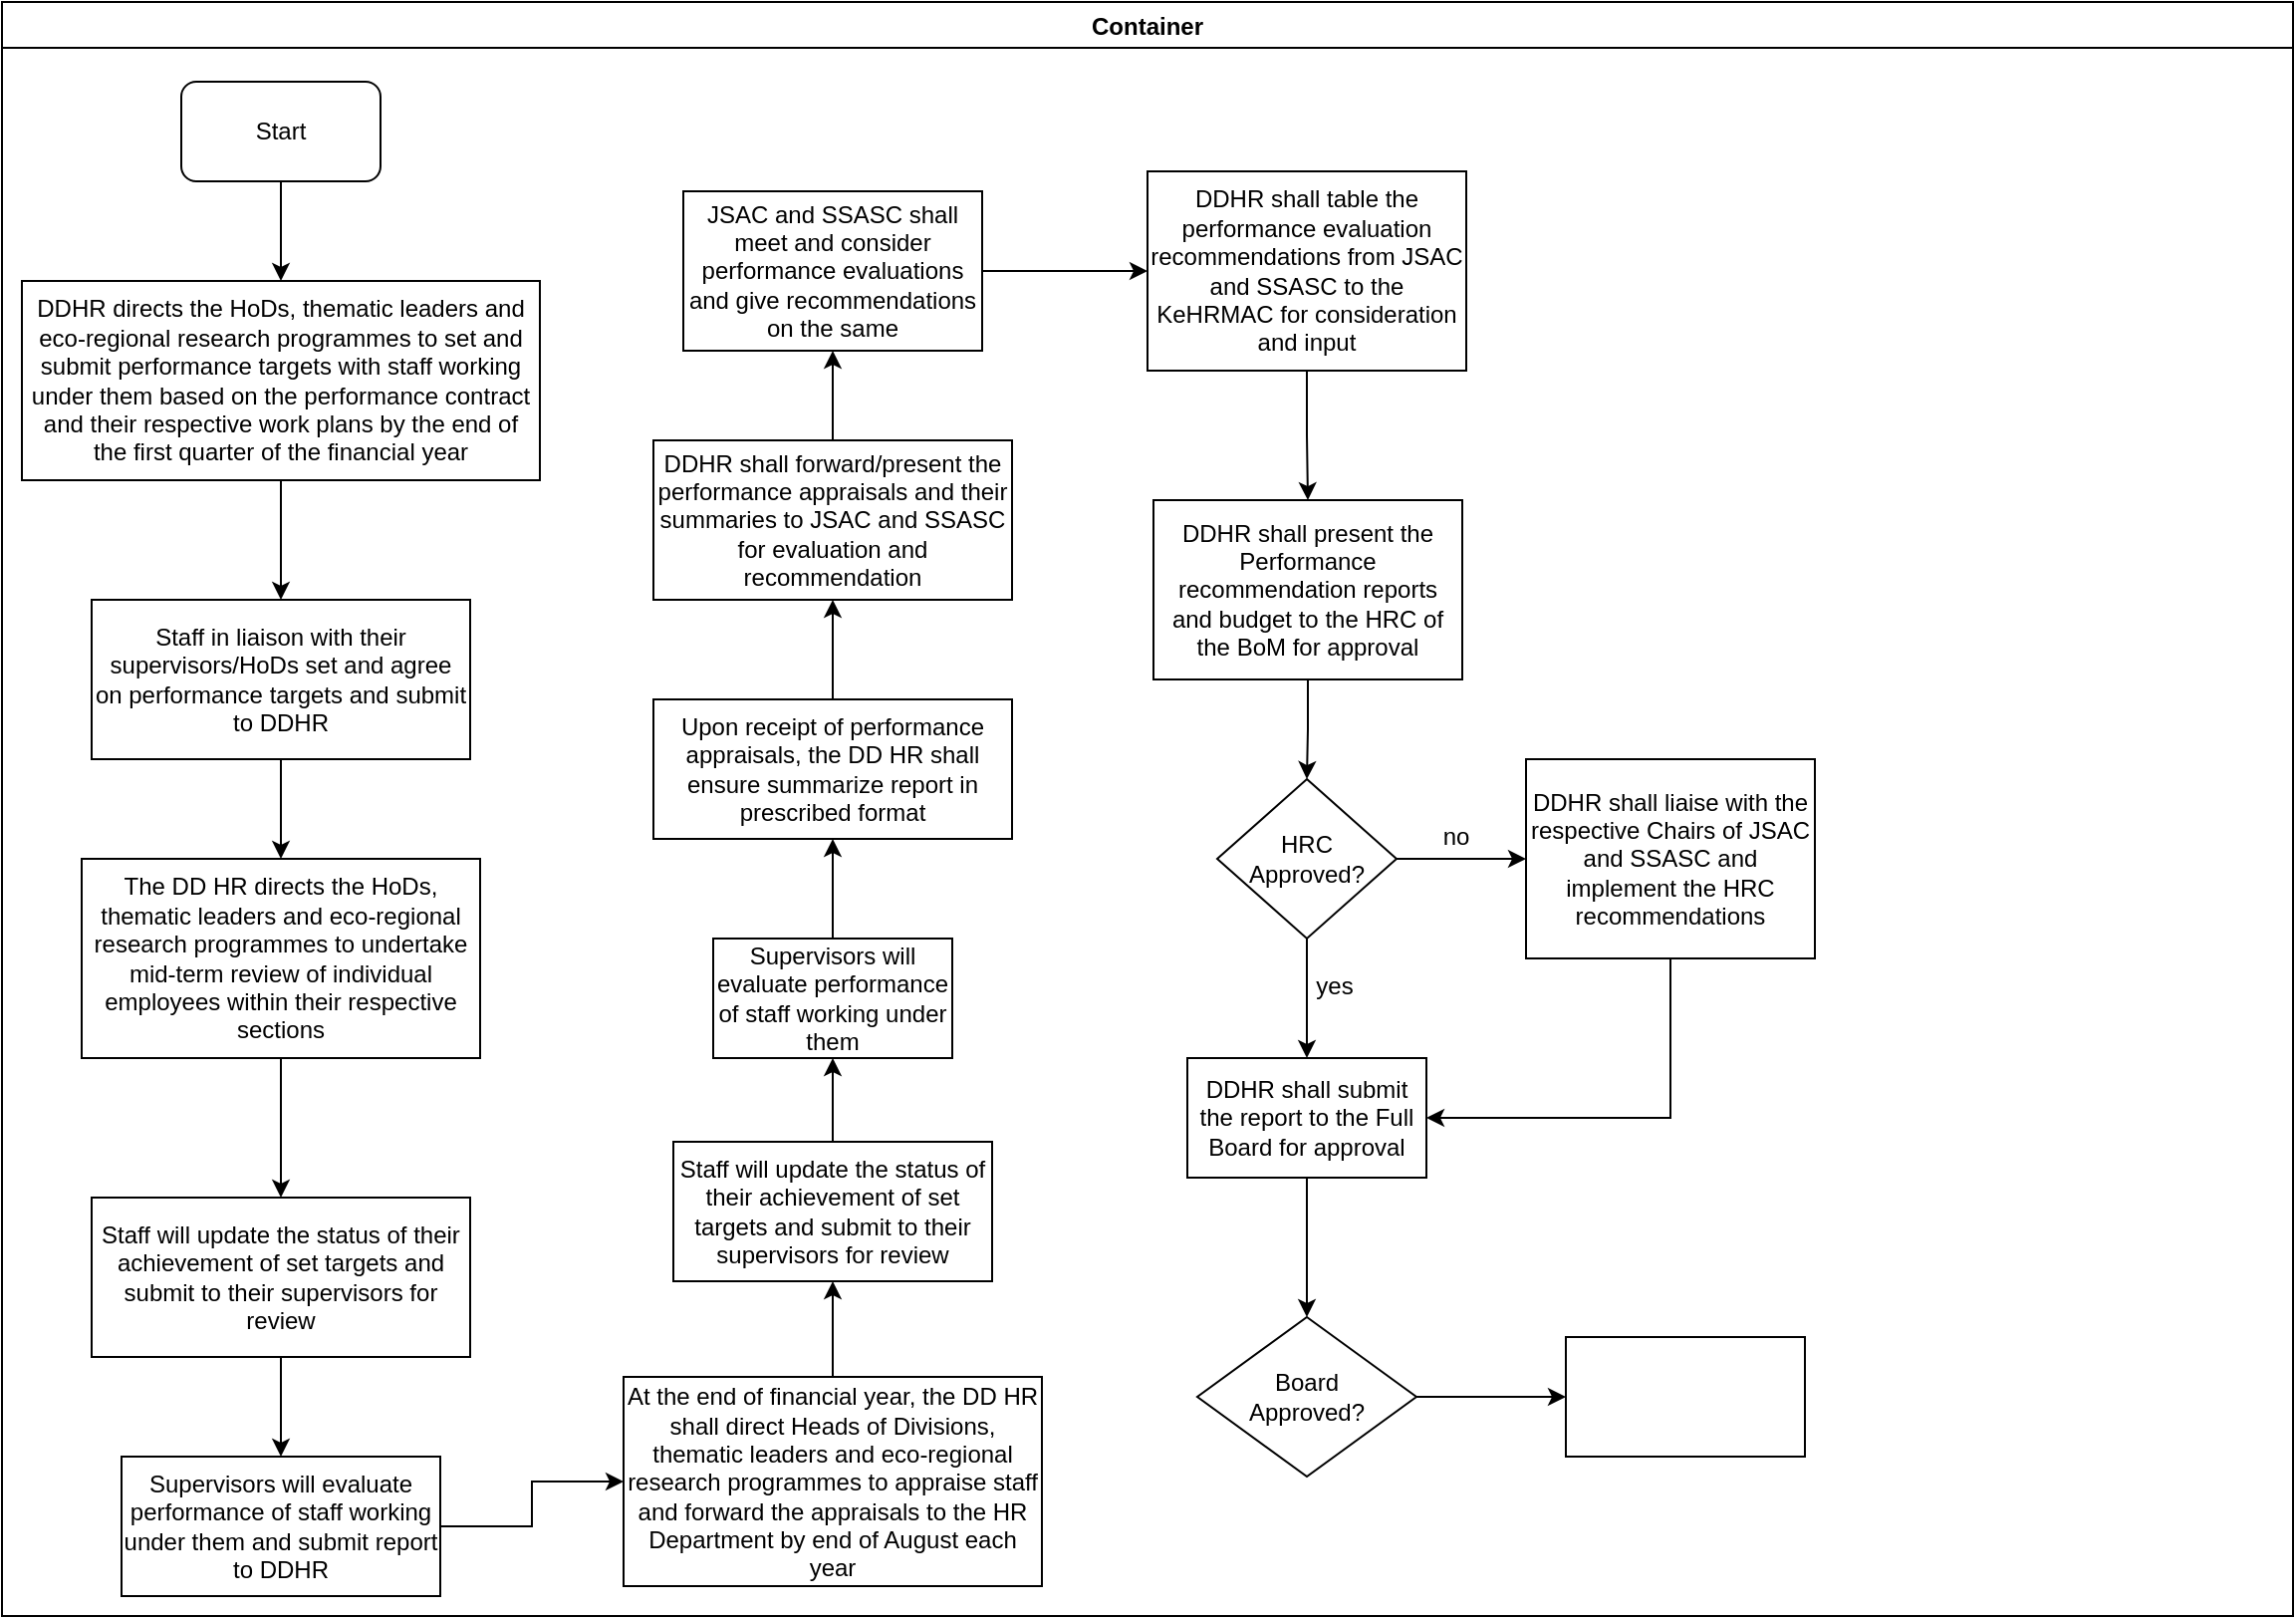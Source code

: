 <mxfile version="14.2.4" type="github">
  <diagram id="Uljw9E6sIYdNkP1f9c3i" name="Page-1">
    <mxGraphModel dx="1038" dy="547" grid="1" gridSize="10" guides="1" tooltips="1" connect="1" arrows="1" fold="1" page="1" pageScale="1" pageWidth="1169" pageHeight="827" math="0" shadow="0">
      <root>
        <mxCell id="0" />
        <mxCell id="1" parent="0" />
        <mxCell id="niNoGx1GZcgiBpnU9i2a-1" value="Container" style="swimlane;" vertex="1" parent="1">
          <mxGeometry x="10" y="10" width="1150" height="810" as="geometry" />
        </mxCell>
        <mxCell id="niNoGx1GZcgiBpnU9i2a-2" value="Start" style="rounded=1;whiteSpace=wrap;html=1;" vertex="1" parent="niNoGx1GZcgiBpnU9i2a-1">
          <mxGeometry x="90" y="40" width="100" height="50" as="geometry" />
        </mxCell>
        <mxCell id="niNoGx1GZcgiBpnU9i2a-3" value="DDHR directs the HoDs, thematic leaders and eco-regional research programmes to set and submit performance targets with staff working under them based on the performance contract and their respective work plans by the end of the first quarter of the financial year" style="rounded=0;whiteSpace=wrap;html=1;" vertex="1" parent="niNoGx1GZcgiBpnU9i2a-1">
          <mxGeometry x="10" y="140" width="260" height="100" as="geometry" />
        </mxCell>
        <mxCell id="niNoGx1GZcgiBpnU9i2a-4" value="" style="edgeStyle=orthogonalEdgeStyle;rounded=0;orthogonalLoop=1;jettySize=auto;html=1;entryX=0.5;entryY=0;entryDx=0;entryDy=0;" edge="1" parent="niNoGx1GZcgiBpnU9i2a-1" source="niNoGx1GZcgiBpnU9i2a-2" target="niNoGx1GZcgiBpnU9i2a-3">
          <mxGeometry relative="1" as="geometry">
            <mxPoint x="140" y="165" as="targetPoint" />
          </mxGeometry>
        </mxCell>
        <mxCell id="niNoGx1GZcgiBpnU9i2a-28" value="Staff in liaison with their supervisors/HoDs set and agree on performance targets and submit to DDHR" style="rounded=0;whiteSpace=wrap;html=1;" vertex="1" parent="niNoGx1GZcgiBpnU9i2a-1">
          <mxGeometry x="45" y="300" width="190" height="80" as="geometry" />
        </mxCell>
        <mxCell id="niNoGx1GZcgiBpnU9i2a-6" value="" style="edgeStyle=orthogonalEdgeStyle;rounded=0;orthogonalLoop=1;jettySize=auto;html=1;" edge="1" parent="niNoGx1GZcgiBpnU9i2a-1" source="niNoGx1GZcgiBpnU9i2a-3" target="niNoGx1GZcgiBpnU9i2a-28">
          <mxGeometry relative="1" as="geometry">
            <mxPoint x="140" y="333.5" as="targetPoint" />
          </mxGeometry>
        </mxCell>
        <mxCell id="niNoGx1GZcgiBpnU9i2a-29" value="Staff will update the status of their achievement of set targets and submit to their supervisors for review" style="rounded=0;whiteSpace=wrap;html=1;" vertex="1" parent="niNoGx1GZcgiBpnU9i2a-1">
          <mxGeometry x="45" y="600" width="190" height="80" as="geometry" />
        </mxCell>
        <mxCell id="niNoGx1GZcgiBpnU9i2a-31" value="The DD HR directs the HoDs, thematic leaders and eco-regional research programmes to undertake mid-term review of individual employees within their respective sections" style="rounded=0;whiteSpace=wrap;html=1;" vertex="1" parent="niNoGx1GZcgiBpnU9i2a-1">
          <mxGeometry x="40" y="430" width="200" height="100" as="geometry" />
        </mxCell>
        <mxCell id="niNoGx1GZcgiBpnU9i2a-32" value="" style="edgeStyle=orthogonalEdgeStyle;rounded=0;orthogonalLoop=1;jettySize=auto;html=1;" edge="1" parent="niNoGx1GZcgiBpnU9i2a-1" source="niNoGx1GZcgiBpnU9i2a-28" target="niNoGx1GZcgiBpnU9i2a-31">
          <mxGeometry relative="1" as="geometry" />
        </mxCell>
        <mxCell id="niNoGx1GZcgiBpnU9i2a-34" value="" style="edgeStyle=orthogonalEdgeStyle;rounded=0;orthogonalLoop=1;jettySize=auto;html=1;entryX=0.5;entryY=0;entryDx=0;entryDy=0;" edge="1" parent="niNoGx1GZcgiBpnU9i2a-1" source="niNoGx1GZcgiBpnU9i2a-31" target="niNoGx1GZcgiBpnU9i2a-29">
          <mxGeometry relative="1" as="geometry">
            <mxPoint x="140" y="640" as="targetPoint" />
          </mxGeometry>
        </mxCell>
        <mxCell id="niNoGx1GZcgiBpnU9i2a-35" value="Supervisors will evaluate performance of staff working under them and submit report to DDHR" style="rounded=0;whiteSpace=wrap;html=1;" vertex="1" parent="niNoGx1GZcgiBpnU9i2a-1">
          <mxGeometry x="60" y="730" width="160" height="70" as="geometry" />
        </mxCell>
        <mxCell id="niNoGx1GZcgiBpnU9i2a-36" value="" style="edgeStyle=orthogonalEdgeStyle;rounded=0;orthogonalLoop=1;jettySize=auto;html=1;" edge="1" parent="niNoGx1GZcgiBpnU9i2a-1" source="niNoGx1GZcgiBpnU9i2a-29" target="niNoGx1GZcgiBpnU9i2a-35">
          <mxGeometry relative="1" as="geometry" />
        </mxCell>
        <mxCell id="niNoGx1GZcgiBpnU9i2a-41" value="Staff will update the status of their achievement of set targets and submit to their supervisors for review" style="whiteSpace=wrap;html=1;rounded=0;" vertex="1" parent="niNoGx1GZcgiBpnU9i2a-1">
          <mxGeometry x="337" y="572" width="160" height="70" as="geometry" />
        </mxCell>
        <mxCell id="niNoGx1GZcgiBpnU9i2a-43" value="Supervisors will evaluate performance of staff working under them" style="whiteSpace=wrap;html=1;rounded=0;" vertex="1" parent="niNoGx1GZcgiBpnU9i2a-1">
          <mxGeometry x="357" y="470" width="120" height="60" as="geometry" />
        </mxCell>
        <mxCell id="niNoGx1GZcgiBpnU9i2a-44" value="" style="edgeStyle=orthogonalEdgeStyle;rounded=0;orthogonalLoop=1;jettySize=auto;html=1;" edge="1" parent="niNoGx1GZcgiBpnU9i2a-1" source="niNoGx1GZcgiBpnU9i2a-41" target="niNoGx1GZcgiBpnU9i2a-43">
          <mxGeometry relative="1" as="geometry" />
        </mxCell>
        <mxCell id="niNoGx1GZcgiBpnU9i2a-45" value="Upon receipt of performance appraisals, the DD HR shall ensure summarize report in prescribed format" style="whiteSpace=wrap;html=1;rounded=0;" vertex="1" parent="niNoGx1GZcgiBpnU9i2a-1">
          <mxGeometry x="327" y="350" width="180" height="70" as="geometry" />
        </mxCell>
        <mxCell id="niNoGx1GZcgiBpnU9i2a-46" value="" style="edgeStyle=orthogonalEdgeStyle;rounded=0;orthogonalLoop=1;jettySize=auto;html=1;" edge="1" parent="niNoGx1GZcgiBpnU9i2a-1" source="niNoGx1GZcgiBpnU9i2a-43" target="niNoGx1GZcgiBpnU9i2a-45">
          <mxGeometry relative="1" as="geometry" />
        </mxCell>
        <mxCell id="niNoGx1GZcgiBpnU9i2a-47" value="DDHR shall forward/present the performance appraisals and their summaries to JSAC and SSASC for evaluation and recommendation" style="whiteSpace=wrap;html=1;rounded=0;" vertex="1" parent="niNoGx1GZcgiBpnU9i2a-1">
          <mxGeometry x="327" y="220" width="180" height="80" as="geometry" />
        </mxCell>
        <mxCell id="niNoGx1GZcgiBpnU9i2a-48" value="" style="edgeStyle=orthogonalEdgeStyle;rounded=0;orthogonalLoop=1;jettySize=auto;html=1;" edge="1" parent="niNoGx1GZcgiBpnU9i2a-1" source="niNoGx1GZcgiBpnU9i2a-45" target="niNoGx1GZcgiBpnU9i2a-47">
          <mxGeometry relative="1" as="geometry" />
        </mxCell>
        <mxCell id="niNoGx1GZcgiBpnU9i2a-49" value="JSAC and SSASC shall meet and consider performance evaluations and give recommendations on the same" style="whiteSpace=wrap;html=1;rounded=0;" vertex="1" parent="niNoGx1GZcgiBpnU9i2a-1">
          <mxGeometry x="342" y="95" width="150" height="80" as="geometry" />
        </mxCell>
        <mxCell id="niNoGx1GZcgiBpnU9i2a-50" value="" style="edgeStyle=orthogonalEdgeStyle;rounded=0;orthogonalLoop=1;jettySize=auto;html=1;" edge="1" parent="niNoGx1GZcgiBpnU9i2a-1" source="niNoGx1GZcgiBpnU9i2a-47" target="niNoGx1GZcgiBpnU9i2a-49">
          <mxGeometry relative="1" as="geometry" />
        </mxCell>
        <mxCell id="niNoGx1GZcgiBpnU9i2a-51" value="DDHR shall table the performance evaluation recommendations from JSAC and SSASC to the KeHRMAC for consideration and input" style="whiteSpace=wrap;html=1;rounded=0;" vertex="1" parent="niNoGx1GZcgiBpnU9i2a-1">
          <mxGeometry x="575" y="85" width="160" height="100" as="geometry" />
        </mxCell>
        <mxCell id="niNoGx1GZcgiBpnU9i2a-52" value="" style="edgeStyle=orthogonalEdgeStyle;rounded=0;orthogonalLoop=1;jettySize=auto;html=1;" edge="1" parent="niNoGx1GZcgiBpnU9i2a-1" source="niNoGx1GZcgiBpnU9i2a-49" target="niNoGx1GZcgiBpnU9i2a-51">
          <mxGeometry relative="1" as="geometry" />
        </mxCell>
        <mxCell id="niNoGx1GZcgiBpnU9i2a-57" value="&lt;div&gt;HRC&lt;/div&gt;&lt;div&gt;Approved?&lt;br&gt;&lt;/div&gt;" style="rhombus;whiteSpace=wrap;html=1;" vertex="1" parent="niNoGx1GZcgiBpnU9i2a-1">
          <mxGeometry x="610" y="390" width="90" height="80" as="geometry" />
        </mxCell>
        <mxCell id="niNoGx1GZcgiBpnU9i2a-60" value="yes" style="text;html=1;strokeColor=none;fillColor=none;align=center;verticalAlign=middle;whiteSpace=wrap;rounded=0;" vertex="1" parent="niNoGx1GZcgiBpnU9i2a-1">
          <mxGeometry x="649" y="484" width="40" height="20" as="geometry" />
        </mxCell>
        <mxCell id="niNoGx1GZcgiBpnU9i2a-42" value="" style="edgeStyle=orthogonalEdgeStyle;rounded=0;orthogonalLoop=1;jettySize=auto;html=1;" edge="1" parent="1" source="niNoGx1GZcgiBpnU9i2a-37" target="niNoGx1GZcgiBpnU9i2a-41">
          <mxGeometry relative="1" as="geometry" />
        </mxCell>
        <mxCell id="niNoGx1GZcgiBpnU9i2a-37" value="At the end of financial year, the DD HR shall direct Heads of Divisions, thematic leaders and eco-regional research programmes to appraise staff and forward the appraisals to the HR Department by end of August each year" style="whiteSpace=wrap;html=1;rounded=0;" vertex="1" parent="1">
          <mxGeometry x="322" y="700" width="210" height="105" as="geometry" />
        </mxCell>
        <mxCell id="niNoGx1GZcgiBpnU9i2a-38" value="" style="edgeStyle=orthogonalEdgeStyle;rounded=0;orthogonalLoop=1;jettySize=auto;html=1;" edge="1" parent="1" source="niNoGx1GZcgiBpnU9i2a-35" target="niNoGx1GZcgiBpnU9i2a-37">
          <mxGeometry relative="1" as="geometry" />
        </mxCell>
        <mxCell id="niNoGx1GZcgiBpnU9i2a-56" value="" style="edgeStyle=orthogonalEdgeStyle;rounded=0;orthogonalLoop=1;jettySize=auto;html=1;" edge="1" parent="1" source="niNoGx1GZcgiBpnU9i2a-53" target="niNoGx1GZcgiBpnU9i2a-57">
          <mxGeometry relative="1" as="geometry">
            <mxPoint x="665.5" y="400" as="targetPoint" />
          </mxGeometry>
        </mxCell>
        <mxCell id="niNoGx1GZcgiBpnU9i2a-53" value="DDHR shall present the Performance recommendation reports and budget to the HRC of the BoM for approval" style="whiteSpace=wrap;html=1;rounded=0;" vertex="1" parent="1">
          <mxGeometry x="588" y="260" width="155" height="90" as="geometry" />
        </mxCell>
        <mxCell id="niNoGx1GZcgiBpnU9i2a-54" value="" style="edgeStyle=orthogonalEdgeStyle;rounded=0;orthogonalLoop=1;jettySize=auto;html=1;" edge="1" parent="1" source="niNoGx1GZcgiBpnU9i2a-51" target="niNoGx1GZcgiBpnU9i2a-53">
          <mxGeometry relative="1" as="geometry" />
        </mxCell>
        <mxCell id="niNoGx1GZcgiBpnU9i2a-66" value="" style="edgeStyle=orthogonalEdgeStyle;rounded=0;orthogonalLoop=1;jettySize=auto;html=1;" edge="1" parent="1" source="niNoGx1GZcgiBpnU9i2a-58" target="niNoGx1GZcgiBpnU9i2a-65">
          <mxGeometry relative="1" as="geometry" />
        </mxCell>
        <mxCell id="niNoGx1GZcgiBpnU9i2a-58" value="DDHR shall submit the report to the Full Board for approval" style="whiteSpace=wrap;html=1;" vertex="1" parent="1">
          <mxGeometry x="605" y="540" width="120" height="60" as="geometry" />
        </mxCell>
        <mxCell id="niNoGx1GZcgiBpnU9i2a-59" value="" style="edgeStyle=orthogonalEdgeStyle;rounded=0;orthogonalLoop=1;jettySize=auto;html=1;" edge="1" parent="1" source="niNoGx1GZcgiBpnU9i2a-57" target="niNoGx1GZcgiBpnU9i2a-58">
          <mxGeometry relative="1" as="geometry" />
        </mxCell>
        <mxCell id="niNoGx1GZcgiBpnU9i2a-64" value="" style="edgeStyle=orthogonalEdgeStyle;rounded=0;orthogonalLoop=1;jettySize=auto;html=1;entryX=1;entryY=0.5;entryDx=0;entryDy=0;" edge="1" parent="1" source="niNoGx1GZcgiBpnU9i2a-61" target="niNoGx1GZcgiBpnU9i2a-58">
          <mxGeometry relative="1" as="geometry">
            <mxPoint x="847.5" y="590" as="targetPoint" />
            <Array as="points">
              <mxPoint x="848" y="570" />
            </Array>
          </mxGeometry>
        </mxCell>
        <mxCell id="niNoGx1GZcgiBpnU9i2a-61" value="DDHR shall liaise with the respective Chairs of JSAC and SSASC and implement the HRC recommendations" style="whiteSpace=wrap;html=1;" vertex="1" parent="1">
          <mxGeometry x="775" y="390" width="145" height="100" as="geometry" />
        </mxCell>
        <mxCell id="niNoGx1GZcgiBpnU9i2a-62" value="" style="edgeStyle=orthogonalEdgeStyle;rounded=0;orthogonalLoop=1;jettySize=auto;html=1;" edge="1" parent="1" source="niNoGx1GZcgiBpnU9i2a-57" target="niNoGx1GZcgiBpnU9i2a-61">
          <mxGeometry relative="1" as="geometry" />
        </mxCell>
        <mxCell id="niNoGx1GZcgiBpnU9i2a-68" value="" style="edgeStyle=orthogonalEdgeStyle;rounded=0;orthogonalLoop=1;jettySize=auto;html=1;" edge="1" parent="1" source="niNoGx1GZcgiBpnU9i2a-65" target="niNoGx1GZcgiBpnU9i2a-67">
          <mxGeometry relative="1" as="geometry" />
        </mxCell>
        <mxCell id="niNoGx1GZcgiBpnU9i2a-65" value="&lt;div&gt;Board&lt;/div&gt;&lt;div&gt;Approved?&lt;br&gt;&lt;/div&gt;" style="rhombus;whiteSpace=wrap;html=1;" vertex="1" parent="1">
          <mxGeometry x="610" y="670" width="110" height="80" as="geometry" />
        </mxCell>
        <mxCell id="niNoGx1GZcgiBpnU9i2a-67" value="" style="whiteSpace=wrap;html=1;" vertex="1" parent="1">
          <mxGeometry x="795" y="680" width="120" height="60" as="geometry" />
        </mxCell>
        <mxCell id="niNoGx1GZcgiBpnU9i2a-69" value="no" style="text;html=1;strokeColor=none;fillColor=none;align=center;verticalAlign=middle;whiteSpace=wrap;rounded=0;" vertex="1" parent="1">
          <mxGeometry x="720" y="419" width="40" height="20" as="geometry" />
        </mxCell>
      </root>
    </mxGraphModel>
  </diagram>
</mxfile>
